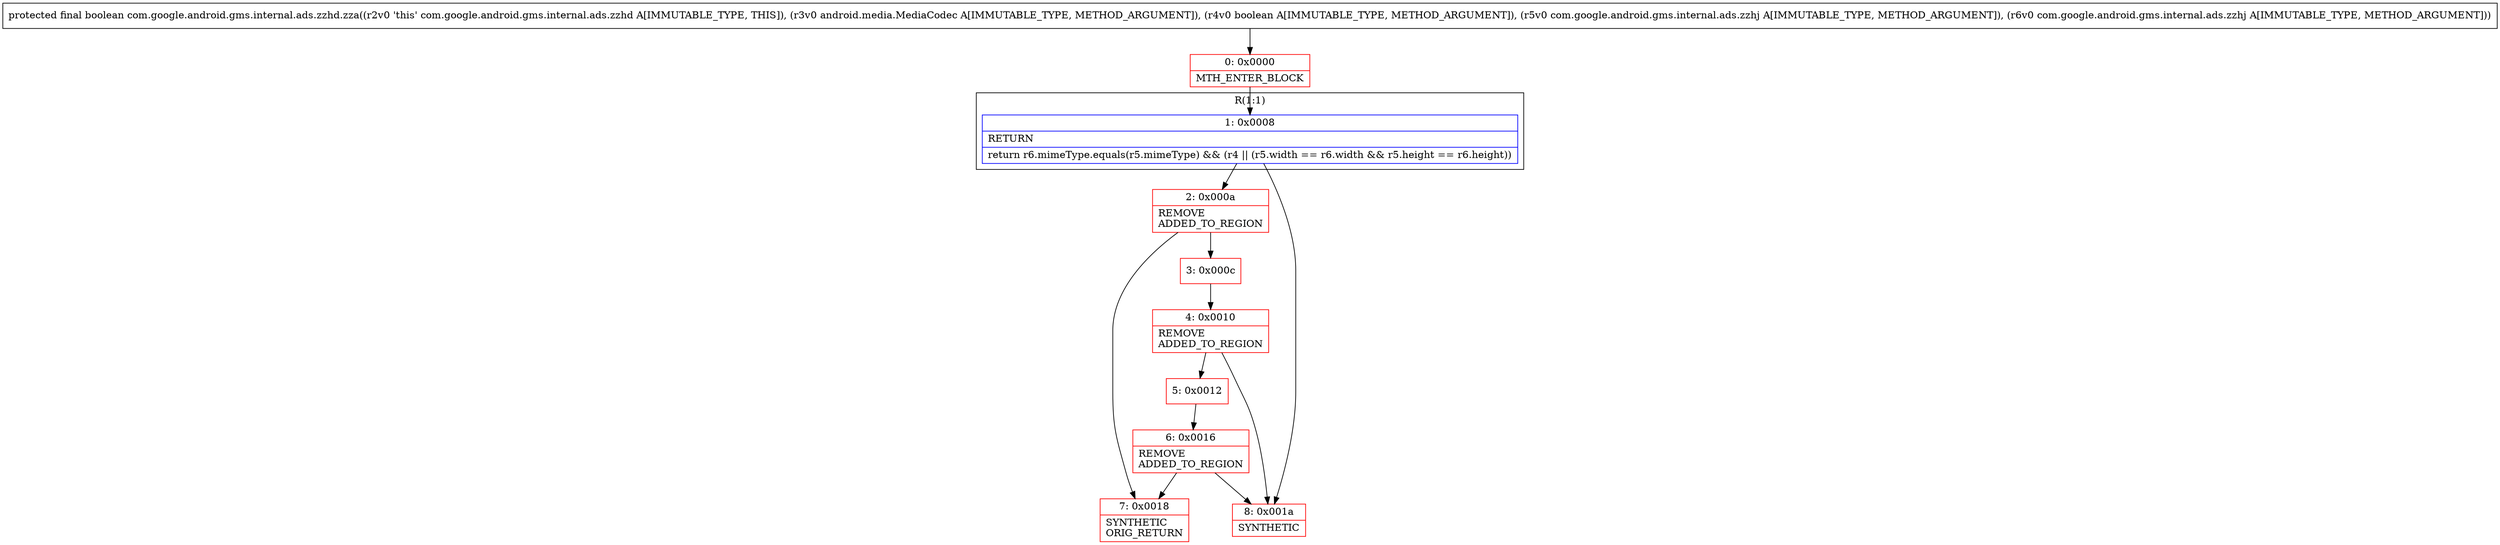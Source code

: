 digraph "CFG forcom.google.android.gms.internal.ads.zzhd.zza(Landroid\/media\/MediaCodec;ZLcom\/google\/android\/gms\/internal\/ads\/zzhj;Lcom\/google\/android\/gms\/internal\/ads\/zzhj;)Z" {
subgraph cluster_Region_185174928 {
label = "R(1:1)";
node [shape=record,color=blue];
Node_1 [shape=record,label="{1\:\ 0x0008|RETURN\l|return r6.mimeType.equals(r5.mimeType) && (r4 \|\| (r5.width == r6.width && r5.height == r6.height))\l}"];
}
Node_0 [shape=record,color=red,label="{0\:\ 0x0000|MTH_ENTER_BLOCK\l}"];
Node_2 [shape=record,color=red,label="{2\:\ 0x000a|REMOVE\lADDED_TO_REGION\l}"];
Node_3 [shape=record,color=red,label="{3\:\ 0x000c}"];
Node_4 [shape=record,color=red,label="{4\:\ 0x0010|REMOVE\lADDED_TO_REGION\l}"];
Node_5 [shape=record,color=red,label="{5\:\ 0x0012}"];
Node_6 [shape=record,color=red,label="{6\:\ 0x0016|REMOVE\lADDED_TO_REGION\l}"];
Node_7 [shape=record,color=red,label="{7\:\ 0x0018|SYNTHETIC\lORIG_RETURN\l}"];
Node_8 [shape=record,color=red,label="{8\:\ 0x001a|SYNTHETIC\l}"];
MethodNode[shape=record,label="{protected final boolean com.google.android.gms.internal.ads.zzhd.zza((r2v0 'this' com.google.android.gms.internal.ads.zzhd A[IMMUTABLE_TYPE, THIS]), (r3v0 android.media.MediaCodec A[IMMUTABLE_TYPE, METHOD_ARGUMENT]), (r4v0 boolean A[IMMUTABLE_TYPE, METHOD_ARGUMENT]), (r5v0 com.google.android.gms.internal.ads.zzhj A[IMMUTABLE_TYPE, METHOD_ARGUMENT]), (r6v0 com.google.android.gms.internal.ads.zzhj A[IMMUTABLE_TYPE, METHOD_ARGUMENT])) }"];
MethodNode -> Node_0;
Node_1 -> Node_2;
Node_1 -> Node_8;
Node_0 -> Node_1;
Node_2 -> Node_3;
Node_2 -> Node_7;
Node_3 -> Node_4;
Node_4 -> Node_5;
Node_4 -> Node_8;
Node_5 -> Node_6;
Node_6 -> Node_7;
Node_6 -> Node_8;
}

